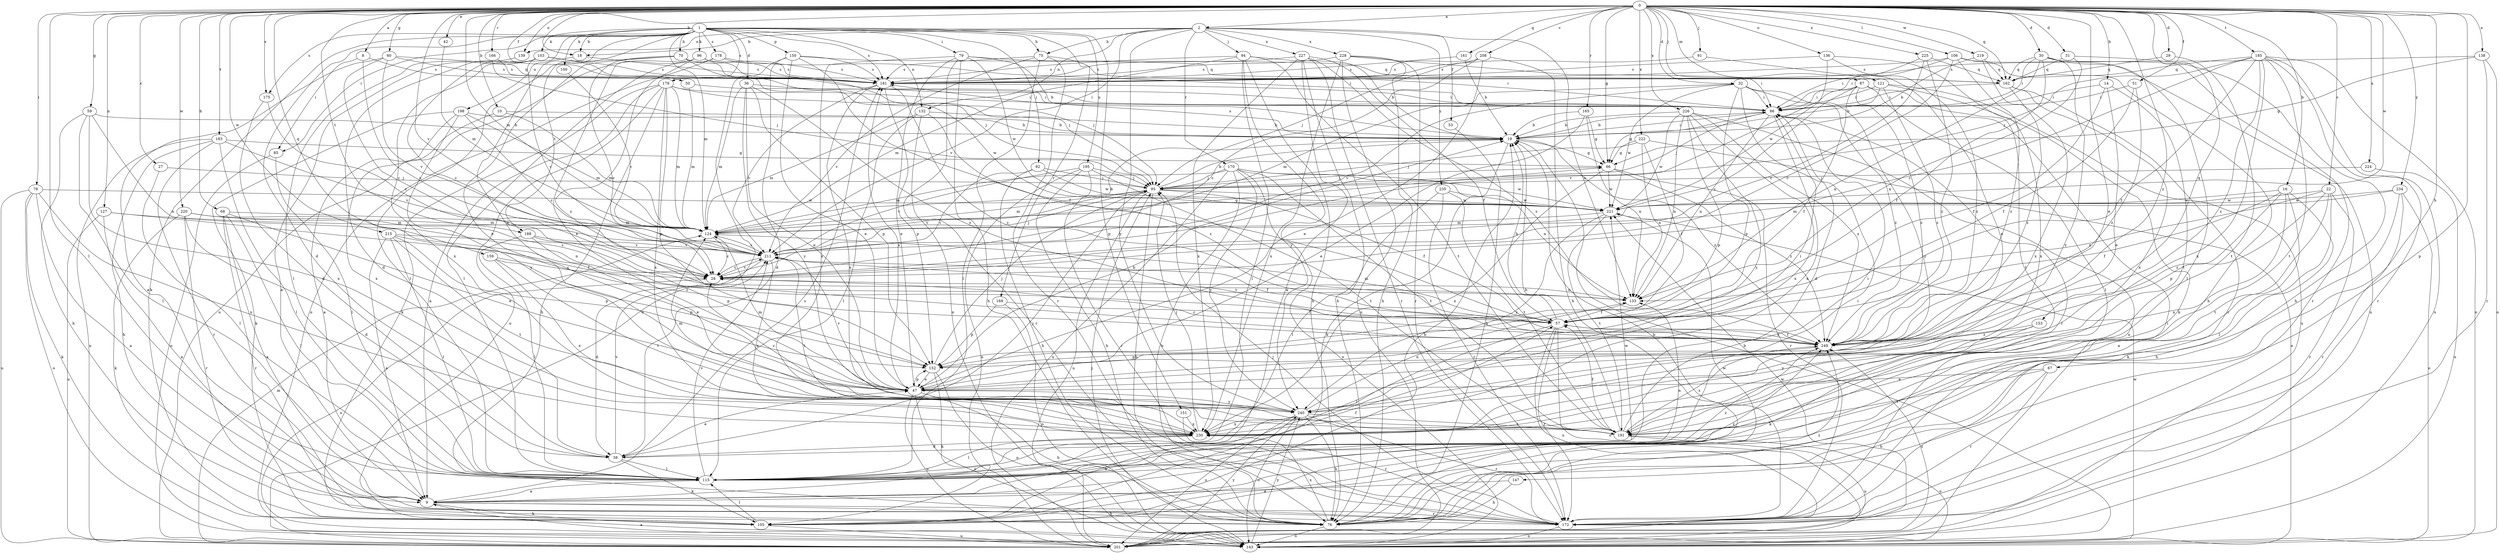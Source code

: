 strict digraph  {
0;
1;
2;
8;
9;
10;
14;
16;
18;
19;
22;
27;
28;
29;
30;
31;
32;
36;
38;
42;
47;
50;
51;
53;
57;
59;
60;
66;
67;
68;
70;
75;
76;
78;
79;
85;
86;
87;
91;
92;
94;
95;
96;
100;
103;
105;
106;
115;
121;
124;
127;
132;
133;
136;
138;
139;
143;
147;
150;
151;
152;
153;
159;
161;
162;
165;
166;
168;
170;
172;
175;
178;
179;
181;
183;
185;
188;
191;
195;
198;
201;
208;
211;
215;
219;
220;
221;
222;
224;
225;
226;
227;
228;
230;
234;
235;
240;
249;
0 -> 2  [label=a];
0 -> 8  [label=a];
0 -> 10  [label=b];
0 -> 14  [label=b];
0 -> 16  [label=b];
0 -> 18  [label=b];
0 -> 22  [label=c];
0 -> 27  [label=c];
0 -> 29  [label=d];
0 -> 30  [label=d];
0 -> 31  [label=d];
0 -> 32  [label=d];
0 -> 42  [label=e];
0 -> 47  [label=e];
0 -> 50  [label=f];
0 -> 51  [label=f];
0 -> 59  [label=g];
0 -> 60  [label=g];
0 -> 66  [label=g];
0 -> 67  [label=h];
0 -> 68  [label=h];
0 -> 78  [label=i];
0 -> 87  [label=j];
0 -> 91  [label=j];
0 -> 106  [label=l];
0 -> 115  [label=l];
0 -> 121  [label=m];
0 -> 124  [label=m];
0 -> 127  [label=n];
0 -> 136  [label=o];
0 -> 138  [label=o];
0 -> 139  [label=o];
0 -> 147  [label=p];
0 -> 153  [label=q];
0 -> 159  [label=q];
0 -> 161  [label=q];
0 -> 162  [label=q];
0 -> 165  [label=r];
0 -> 166  [label=r];
0 -> 175  [label=s];
0 -> 183  [label=t];
0 -> 185  [label=t];
0 -> 188  [label=t];
0 -> 208  [label=v];
0 -> 211  [label=v];
0 -> 215  [label=w];
0 -> 219  [label=w];
0 -> 220  [label=w];
0 -> 221  [label=w];
0 -> 222  [label=x];
0 -> 224  [label=x];
0 -> 225  [label=x];
0 -> 226  [label=x];
0 -> 234  [label=y];
0 -> 249  [label=z];
1 -> 18  [label=b];
1 -> 36  [label=d];
1 -> 38  [label=d];
1 -> 47  [label=e];
1 -> 70  [label=h];
1 -> 75  [label=h];
1 -> 79  [label=i];
1 -> 85  [label=i];
1 -> 92  [label=j];
1 -> 96  [label=k];
1 -> 100  [label=k];
1 -> 103  [label=k];
1 -> 105  [label=k];
1 -> 124  [label=m];
1 -> 132  [label=n];
1 -> 150  [label=p];
1 -> 151  [label=p];
1 -> 168  [label=r];
1 -> 175  [label=s];
1 -> 178  [label=s];
1 -> 179  [label=s];
1 -> 181  [label=s];
1 -> 188  [label=t];
1 -> 195  [label=u];
1 -> 198  [label=u];
2 -> 18  [label=b];
2 -> 53  [label=f];
2 -> 75  [label=h];
2 -> 94  [label=j];
2 -> 132  [label=n];
2 -> 133  [label=n];
2 -> 139  [label=o];
2 -> 170  [label=r];
2 -> 211  [label=v];
2 -> 227  [label=x];
2 -> 228  [label=x];
2 -> 235  [label=y];
2 -> 240  [label=y];
8 -> 28  [label=c];
8 -> 85  [label=i];
8 -> 181  [label=s];
9 -> 57  [label=f];
9 -> 76  [label=h];
9 -> 105  [label=k];
9 -> 172  [label=r];
9 -> 181  [label=s];
9 -> 249  [label=z];
10 -> 19  [label=b];
10 -> 124  [label=m];
10 -> 230  [label=x];
14 -> 47  [label=e];
14 -> 57  [label=f];
14 -> 86  [label=i];
14 -> 191  [label=t];
16 -> 9  [label=a];
16 -> 57  [label=f];
16 -> 76  [label=h];
16 -> 221  [label=w];
16 -> 230  [label=x];
16 -> 249  [label=z];
18 -> 181  [label=s];
18 -> 230  [label=x];
19 -> 66  [label=g];
19 -> 86  [label=i];
19 -> 105  [label=k];
19 -> 181  [label=s];
19 -> 249  [label=z];
22 -> 115  [label=l];
22 -> 133  [label=n];
22 -> 152  [label=p];
22 -> 172  [label=r];
22 -> 191  [label=t];
22 -> 221  [label=w];
27 -> 95  [label=j];
27 -> 115  [label=l];
28 -> 133  [label=n];
28 -> 143  [label=o];
28 -> 211  [label=v];
29 -> 162  [label=q];
29 -> 191  [label=t];
30 -> 57  [label=f];
30 -> 86  [label=i];
30 -> 115  [label=l];
30 -> 133  [label=n];
30 -> 162  [label=q];
30 -> 172  [label=r];
30 -> 240  [label=y];
31 -> 76  [label=h];
31 -> 133  [label=n];
31 -> 162  [label=q];
32 -> 38  [label=d];
32 -> 86  [label=i];
32 -> 124  [label=m];
32 -> 152  [label=p];
32 -> 211  [label=v];
32 -> 221  [label=w];
32 -> 240  [label=y];
32 -> 249  [label=z];
36 -> 47  [label=e];
36 -> 86  [label=i];
36 -> 124  [label=m];
36 -> 152  [label=p];
36 -> 240  [label=y];
36 -> 249  [label=z];
38 -> 47  [label=e];
38 -> 95  [label=j];
38 -> 105  [label=k];
38 -> 115  [label=l];
38 -> 211  [label=v];
42 -> 124  [label=m];
47 -> 19  [label=b];
47 -> 76  [label=h];
47 -> 86  [label=i];
47 -> 124  [label=m];
47 -> 143  [label=o];
47 -> 152  [label=p];
47 -> 181  [label=s];
47 -> 201  [label=u];
47 -> 211  [label=v];
47 -> 240  [label=y];
50 -> 86  [label=i];
50 -> 124  [label=m];
51 -> 57  [label=f];
51 -> 86  [label=i];
51 -> 249  [label=z];
53 -> 76  [label=h];
57 -> 19  [label=b];
57 -> 115  [label=l];
57 -> 124  [label=m];
57 -> 143  [label=o];
57 -> 172  [label=r];
57 -> 201  [label=u];
57 -> 211  [label=v];
57 -> 249  [label=z];
59 -> 19  [label=b];
59 -> 76  [label=h];
59 -> 115  [label=l];
59 -> 133  [label=n];
59 -> 230  [label=x];
60 -> 9  [label=a];
60 -> 28  [label=c];
60 -> 162  [label=q];
60 -> 181  [label=s];
60 -> 211  [label=v];
66 -> 95  [label=j];
66 -> 172  [label=r];
66 -> 221  [label=w];
66 -> 230  [label=x];
66 -> 249  [label=z];
67 -> 47  [label=e];
67 -> 76  [label=h];
67 -> 172  [label=r];
67 -> 191  [label=t];
68 -> 9  [label=a];
68 -> 47  [label=e];
68 -> 115  [label=l];
68 -> 124  [label=m];
68 -> 172  [label=r];
70 -> 28  [label=c];
70 -> 47  [label=e];
70 -> 86  [label=i];
70 -> 95  [label=j];
70 -> 115  [label=l];
70 -> 181  [label=s];
75 -> 86  [label=i];
75 -> 115  [label=l];
75 -> 172  [label=r];
75 -> 181  [label=s];
75 -> 211  [label=v];
76 -> 143  [label=o];
76 -> 221  [label=w];
76 -> 230  [label=x];
76 -> 249  [label=z];
78 -> 9  [label=a];
78 -> 105  [label=k];
78 -> 143  [label=o];
78 -> 201  [label=u];
78 -> 221  [label=w];
78 -> 230  [label=x];
79 -> 19  [label=b];
79 -> 47  [label=e];
79 -> 76  [label=h];
79 -> 143  [label=o];
79 -> 162  [label=q];
79 -> 221  [label=w];
79 -> 230  [label=x];
85 -> 115  [label=l];
85 -> 143  [label=o];
86 -> 19  [label=b];
86 -> 66  [label=g];
86 -> 95  [label=j];
86 -> 133  [label=n];
86 -> 172  [label=r];
86 -> 230  [label=x];
87 -> 28  [label=c];
87 -> 57  [label=f];
87 -> 86  [label=i];
87 -> 115  [label=l];
87 -> 191  [label=t];
87 -> 211  [label=v];
87 -> 249  [label=z];
91 -> 47  [label=e];
91 -> 181  [label=s];
92 -> 28  [label=c];
92 -> 76  [label=h];
92 -> 95  [label=j];
92 -> 221  [label=w];
94 -> 19  [label=b];
94 -> 76  [label=h];
94 -> 115  [label=l];
94 -> 124  [label=m];
94 -> 181  [label=s];
94 -> 191  [label=t];
94 -> 240  [label=y];
95 -> 19  [label=b];
95 -> 57  [label=f];
95 -> 76  [label=h];
95 -> 124  [label=m];
95 -> 201  [label=u];
95 -> 211  [label=v];
95 -> 221  [label=w];
96 -> 47  [label=e];
96 -> 95  [label=j];
96 -> 181  [label=s];
96 -> 201  [label=u];
96 -> 249  [label=z];
100 -> 211  [label=v];
103 -> 9  [label=a];
103 -> 28  [label=c];
103 -> 38  [label=d];
103 -> 95  [label=j];
103 -> 181  [label=s];
103 -> 211  [label=v];
105 -> 19  [label=b];
105 -> 115  [label=l];
105 -> 201  [label=u];
106 -> 28  [label=c];
106 -> 76  [label=h];
106 -> 86  [label=i];
106 -> 181  [label=s];
106 -> 201  [label=u];
106 -> 249  [label=z];
115 -> 9  [label=a];
115 -> 86  [label=i];
115 -> 133  [label=n];
115 -> 211  [label=v];
115 -> 221  [label=w];
115 -> 249  [label=z];
121 -> 19  [label=b];
121 -> 86  [label=i];
121 -> 105  [label=k];
121 -> 201  [label=u];
121 -> 249  [label=z];
124 -> 19  [label=b];
124 -> 28  [label=c];
124 -> 66  [label=g];
124 -> 211  [label=v];
127 -> 9  [label=a];
127 -> 57  [label=f];
127 -> 124  [label=m];
127 -> 201  [label=u];
132 -> 19  [label=b];
132 -> 115  [label=l];
132 -> 124  [label=m];
132 -> 172  [label=r];
132 -> 249  [label=z];
133 -> 57  [label=f];
136 -> 181  [label=s];
136 -> 221  [label=w];
136 -> 230  [label=x];
136 -> 249  [label=z];
138 -> 66  [label=g];
138 -> 143  [label=o];
138 -> 172  [label=r];
138 -> 181  [label=s];
139 -> 115  [label=l];
143 -> 19  [label=b];
143 -> 95  [label=j];
143 -> 221  [label=w];
143 -> 240  [label=y];
147 -> 9  [label=a];
147 -> 76  [label=h];
150 -> 38  [label=d];
150 -> 47  [label=e];
150 -> 57  [label=f];
150 -> 162  [label=q];
150 -> 181  [label=s];
150 -> 201  [label=u];
151 -> 172  [label=r];
151 -> 230  [label=x];
152 -> 47  [label=e];
152 -> 95  [label=j];
152 -> 105  [label=k];
152 -> 143  [label=o];
153 -> 105  [label=k];
153 -> 240  [label=y];
153 -> 249  [label=z];
159 -> 28  [label=c];
159 -> 152  [label=p];
159 -> 191  [label=t];
159 -> 230  [label=x];
161 -> 19  [label=b];
161 -> 181  [label=s];
162 -> 86  [label=i];
162 -> 172  [label=r];
162 -> 230  [label=x];
162 -> 249  [label=z];
165 -> 19  [label=b];
165 -> 47  [label=e];
165 -> 66  [label=g];
165 -> 133  [label=n];
166 -> 95  [label=j];
166 -> 181  [label=s];
168 -> 57  [label=f];
168 -> 143  [label=o];
168 -> 152  [label=p];
170 -> 76  [label=h];
170 -> 95  [label=j];
170 -> 124  [label=m];
170 -> 133  [label=n];
170 -> 143  [label=o];
170 -> 191  [label=t];
170 -> 201  [label=u];
170 -> 221  [label=w];
170 -> 240  [label=y];
172 -> 19  [label=b];
172 -> 86  [label=i];
172 -> 95  [label=j];
172 -> 143  [label=o];
175 -> 28  [label=c];
175 -> 38  [label=d];
178 -> 86  [label=i];
178 -> 115  [label=l];
178 -> 143  [label=o];
178 -> 181  [label=s];
179 -> 9  [label=a];
179 -> 76  [label=h];
179 -> 86  [label=i];
179 -> 105  [label=k];
179 -> 124  [label=m];
179 -> 143  [label=o];
179 -> 152  [label=p];
179 -> 221  [label=w];
179 -> 230  [label=x];
181 -> 86  [label=i];
181 -> 152  [label=p];
181 -> 211  [label=v];
181 -> 230  [label=x];
181 -> 249  [label=z];
183 -> 66  [label=g];
183 -> 76  [label=h];
183 -> 115  [label=l];
183 -> 172  [label=r];
183 -> 201  [label=u];
183 -> 211  [label=v];
185 -> 28  [label=c];
185 -> 57  [label=f];
185 -> 95  [label=j];
185 -> 143  [label=o];
185 -> 162  [label=q];
185 -> 172  [label=r];
185 -> 191  [label=t];
185 -> 201  [label=u];
185 -> 230  [label=x];
185 -> 249  [label=z];
188 -> 47  [label=e];
188 -> 115  [label=l];
188 -> 152  [label=p];
188 -> 211  [label=v];
191 -> 19  [label=b];
191 -> 57  [label=f];
191 -> 86  [label=i];
191 -> 143  [label=o];
191 -> 201  [label=u];
191 -> 249  [label=z];
195 -> 76  [label=h];
195 -> 95  [label=j];
195 -> 172  [label=r];
195 -> 191  [label=t];
195 -> 201  [label=u];
195 -> 211  [label=v];
198 -> 9  [label=a];
198 -> 19  [label=b];
198 -> 28  [label=c];
198 -> 105  [label=k];
198 -> 124  [label=m];
198 -> 240  [label=y];
201 -> 9  [label=a];
201 -> 124  [label=m];
201 -> 221  [label=w];
201 -> 240  [label=y];
201 -> 249  [label=z];
208 -> 28  [label=c];
208 -> 47  [label=e];
208 -> 76  [label=h];
208 -> 95  [label=j];
208 -> 181  [label=s];
211 -> 28  [label=c];
211 -> 38  [label=d];
211 -> 57  [label=f];
211 -> 95  [label=j];
211 -> 191  [label=t];
211 -> 230  [label=x];
215 -> 9  [label=a];
215 -> 115  [label=l];
215 -> 152  [label=p];
215 -> 191  [label=t];
215 -> 211  [label=v];
215 -> 249  [label=z];
219 -> 19  [label=b];
219 -> 162  [label=q];
219 -> 230  [label=x];
220 -> 28  [label=c];
220 -> 38  [label=d];
220 -> 105  [label=k];
220 -> 124  [label=m];
220 -> 133  [label=n];
220 -> 172  [label=r];
221 -> 124  [label=m];
221 -> 191  [label=t];
221 -> 240  [label=y];
222 -> 57  [label=f];
222 -> 66  [label=g];
222 -> 95  [label=j];
222 -> 133  [label=n];
222 -> 143  [label=o];
224 -> 95  [label=j];
224 -> 201  [label=u];
225 -> 28  [label=c];
225 -> 86  [label=i];
225 -> 162  [label=q];
225 -> 249  [label=z];
226 -> 19  [label=b];
226 -> 133  [label=n];
226 -> 152  [label=p];
226 -> 201  [label=u];
226 -> 221  [label=w];
226 -> 230  [label=x];
226 -> 240  [label=y];
226 -> 249  [label=z];
227 -> 9  [label=a];
227 -> 57  [label=f];
227 -> 76  [label=h];
227 -> 172  [label=r];
227 -> 181  [label=s];
227 -> 230  [label=x];
227 -> 249  [label=z];
228 -> 76  [label=h];
228 -> 86  [label=i];
228 -> 172  [label=r];
228 -> 181  [label=s];
228 -> 201  [label=u];
228 -> 230  [label=x];
230 -> 38  [label=d];
230 -> 95  [label=j];
230 -> 115  [label=l];
234 -> 105  [label=k];
234 -> 124  [label=m];
234 -> 143  [label=o];
234 -> 172  [label=r];
234 -> 221  [label=w];
235 -> 115  [label=l];
235 -> 172  [label=r];
235 -> 191  [label=t];
235 -> 221  [label=w];
240 -> 28  [label=c];
240 -> 76  [label=h];
240 -> 105  [label=k];
240 -> 124  [label=m];
240 -> 133  [label=n];
240 -> 143  [label=o];
240 -> 172  [label=r];
240 -> 191  [label=t];
240 -> 201  [label=u];
240 -> 230  [label=x];
249 -> 28  [label=c];
249 -> 57  [label=f];
249 -> 152  [label=p];
}
